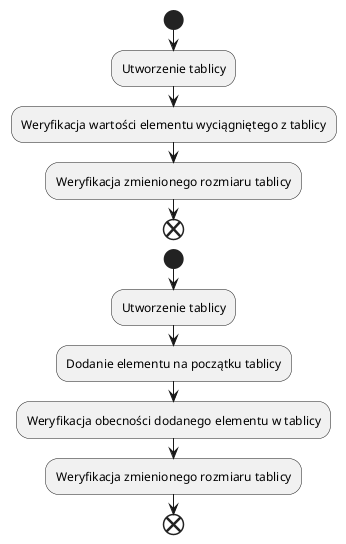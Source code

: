 @startuml
start
:Utworzenie tablicy;
:Weryfikacja wartości elementu wyciągniętego z tablicy;
:Weryfikacja zmienionego rozmiaru tablicy;
end

start
:Utworzenie tablicy;
:Dodanie elementu na początku tablicy;
:Weryfikacja obecności dodanego elementu w tablicy;
:Weryfikacja zmienionego rozmiaru tablicy;
end
@enduml